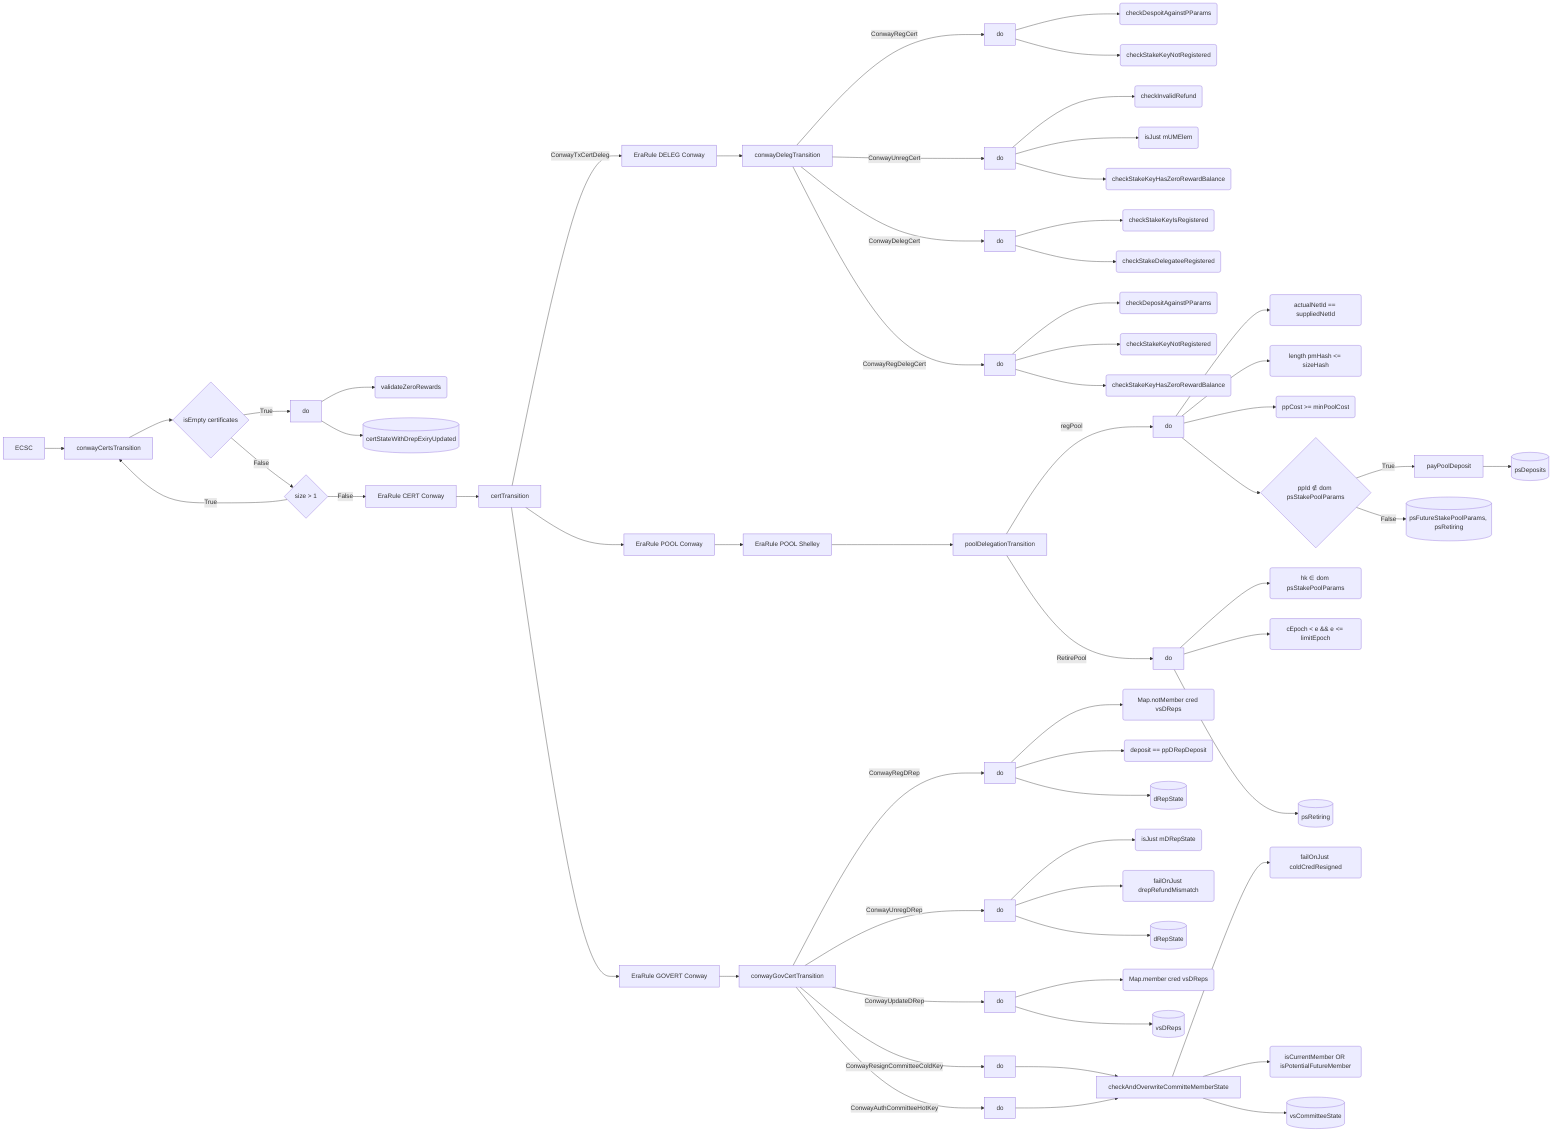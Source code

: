 flowchart LR
    ECSC --> conwayCertsTransition
        conwayCertsTransition --> certificates{isEmpty certificates}
        certificates --> |True| cctDoBlock[do]
            cctDoBlock --> validateZeroRewards(validateZeroRewards)
            cctDoBlock --> certStateWithDrepExiryUpdated[(certStateWithDrepExiryUpdated)]

        certificates --> |False| sizeCheck{size > 1}
            sizeCheck --> |True| conwayCertsTransition
            sizeCheck --> |False| ECC[EraRule CERT Conway]
                ECC --> certTransition
                certTransition --> |ConwayTxCertDeleg| EDC[EraRule DELEG Conway]
                    EDC --> conwayDelegTransition
                        conwayDelegTransition --> |ConwayRegCert| crcDoBlock[do]
                            crcDoBlock --> crcCheckDepositAgaintPParams(checkDespoitAgainstPParams)
                            crcDoBlock --> crcCheckStakeKeyNotRegistered(checkStakeKeyNotRegistered)
                        conwayDelegTransition --> |ConwayUnregCert| cucDoBlock[do]
                            cucDoBlock --> checkInvalidRefund(checkInvalidRefund)
                            cucDoBlock --> mUMElem(isJust mUMElem)
                            cucDoBlock --> cucCheckStakeKeyHasZeroRewardBalance(checkStakeKeyHasZeroRewardBalance)
                        conwayDelegTransition --> |ConwayDelegCert| cdcDoBlock[do]
                            cdcDoBlock --> checkStakeKeyIsRegistered(checkStakeKeyIsRegistered)
                            cdcDoBlock --> checkStakeDelegateeRegistered(checkStakeDelegateeRegistered)
                        conwayDelegTransition --> |ConwayRegDelegCert| crdcDoBlock[do]
                            crdcDoBlock --> checkDepositAgainstPParams(checkDepositAgainstPParams)
                            crdcDoBlock --> checkStakeKeyNotRegistered(checkStakeKeyNotRegistered)
                            crdcDoBlock --> checkStakeKeyZeroRewardBalance(checkStakeKeyHasZeroRewardBalance)
                certTransition --> EPC[EraRule POOL Conway]
                    EPC --> EPS[EraRule POOL Shelley]
                    EPS --> poolDelegationTransition
                        poolDelegationTransition --> |regPool| rpDoBlock[do]
                            rpDoBlock --> actualNetId(actualNetId == suppliedNetId)
                            rpDoBlock --> pmHash(length pmHash <= sizeHash)
                            rpDoBlock --> ppCost(ppCost >= minPoolCost)
                            rpDoBlock --> ppId{ppId ∉ dom psStakePoolParams}
                                ppId --> |True| payPoolDeposit --> psDeposits[(psDeposits)]
                                ppId --> |False| psFutureStakePoolParams[(psFutureStakePoolParams, psRetiring)]
                        poolDelegationTransition --> |RetirePool| retirePoolDoBlock[do]
                            retirePoolDoBlock --> hk(hk ∈ dom psStakePoolParams)
                            retirePoolDoBlock --> cEpoch(cEpoch < e && e <= limitEpoch)
                            retirePoolDoBlock --> psRetiring[(psRetiring)]
                certTransition --> EGOVERTC[EraRule GOVERT Conway]
                    EGOVERTC --> conwayGovCertTransition
                    conwayGovCertTransition --> |ConwayRegDRep| crdrDoBlock[do]
                        crdrDoBlock --> notMemberCredVsDReps(Map.notMember cred vsDReps)
                        crdrDoBlock --> deposit(deposit == ppDRepDeposit)
                        crdrDoBlock --> crdrDRepState[(dRepState)]
                    conwayGovCertTransition --> |ConwayUnregDRep| curdrDoBlock[do]
                        curdrDoBlock --> mDRepState(isJust mDRepState)
                        curdrDoBlock --> drepRefundMismatch(failOnJust drepRefundMismatch)
                        curdrDoBlock --> curdrDRepState[(dRepState)]
                    conwayGovCertTransition -->|ConwayUpdateDRep| cudrDoBlock[do]
                        cudrDoBlock --> memberCredVsDreps(Map.member cred vsDReps)
                        cudrDoBlock --> cudrDRepState[(vsDReps)]
                    conwayGovCertTransition --> |ConwayResignCommitteeColdKey| crcckDoBlock[do]
                    conwayGovCertTransition --> |ConwayAuthCommitteeHotKey| cachkDoBlock[do]
                        crcckDoBlock --> checkAndOverwriteCommitteMemberState
                        cachkDoBlock --> checkAndOverwriteCommitteMemberState
                            checkAndOverwriteCommitteMemberState --> coldCredResigned(failOnJust coldCredResigned)
                            checkAndOverwriteCommitteMemberState --> isCurrentMember(isCurrentMember OR isPotentialFutureMember)
                            checkAndOverwriteCommitteMemberState --> vsCommitteeState[(vsCommitteeState)]